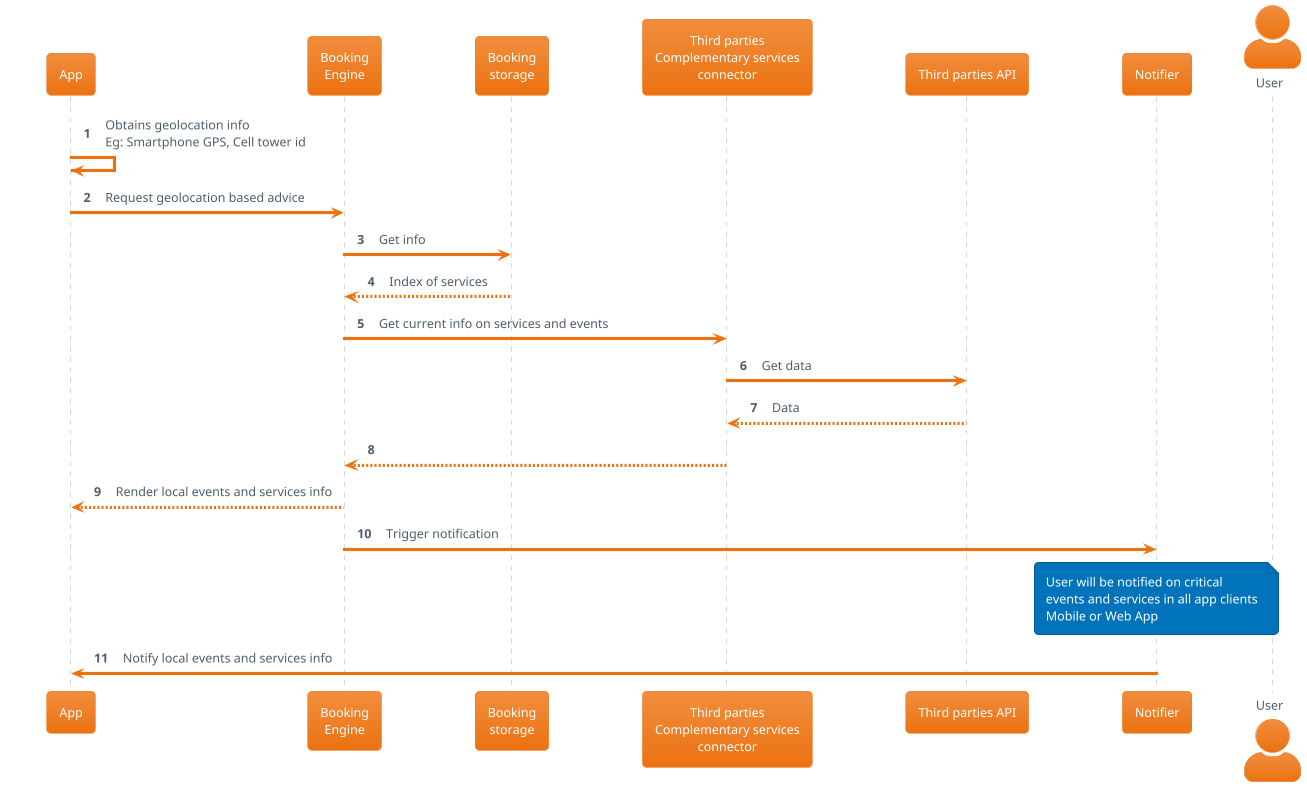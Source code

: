 @startuml geolocation_based_info
!theme aws-orange

skinparam BackgroundColor white
skinparam actorstyle awesome
autonumber 1

'participant "Mail\npoller" as mail_poller
'participant "Mail\nlistener" as mail_listener
'participant "Mail\nfilterer" as mail_filterer
'participant "Booking\ntracker" as booking_tracker
'participant "GDS\nconnector" as gds_connector
'participant "Sharer" as sharer
'participant "Social Media\nconnector" as social_connector
'participant "Help\nGateway" as help_gateway
'participant "Data\nExporter" as data_exporter
'participant "Analytics\nGenerator" as analytics_generator
'participant "Analytics\nStorage" as analytics_storage
'participant "Analytics\nExporter" as analytics_exporter
'participant "Web" as web

participant "App" as app
participant "Booking\nEngine" as booking_engine
participant "Booking\nstorage" as booking_storage
participant "Third parties\nComplementary services\nconnector" as third_parties_connector
participant "Third parties API" as third_parties_api
participant "Notifier" as notifier
actor "User" as user

app -> app: Obtains geolocation info\nEg: Smartphone GPS, Cell tower id
app -> booking_engine: Request geolocation based advice
booking_engine -> booking_storage: Get info
return Index of services
booking_engine -> third_parties_connector: Get current info on services and events
third_parties_connector -> third_parties_api: Get data
return Data
third_parties_connector --> booking_engine
booking_engine --> app: Render local events and services info
booking_engine -> notifier: Trigger notification
note over notifier
    User will be notified on critical
    events and services in all app clients
    Mobile or Web App
end note
notifier -> app: Notify local events and services info

@enduml
